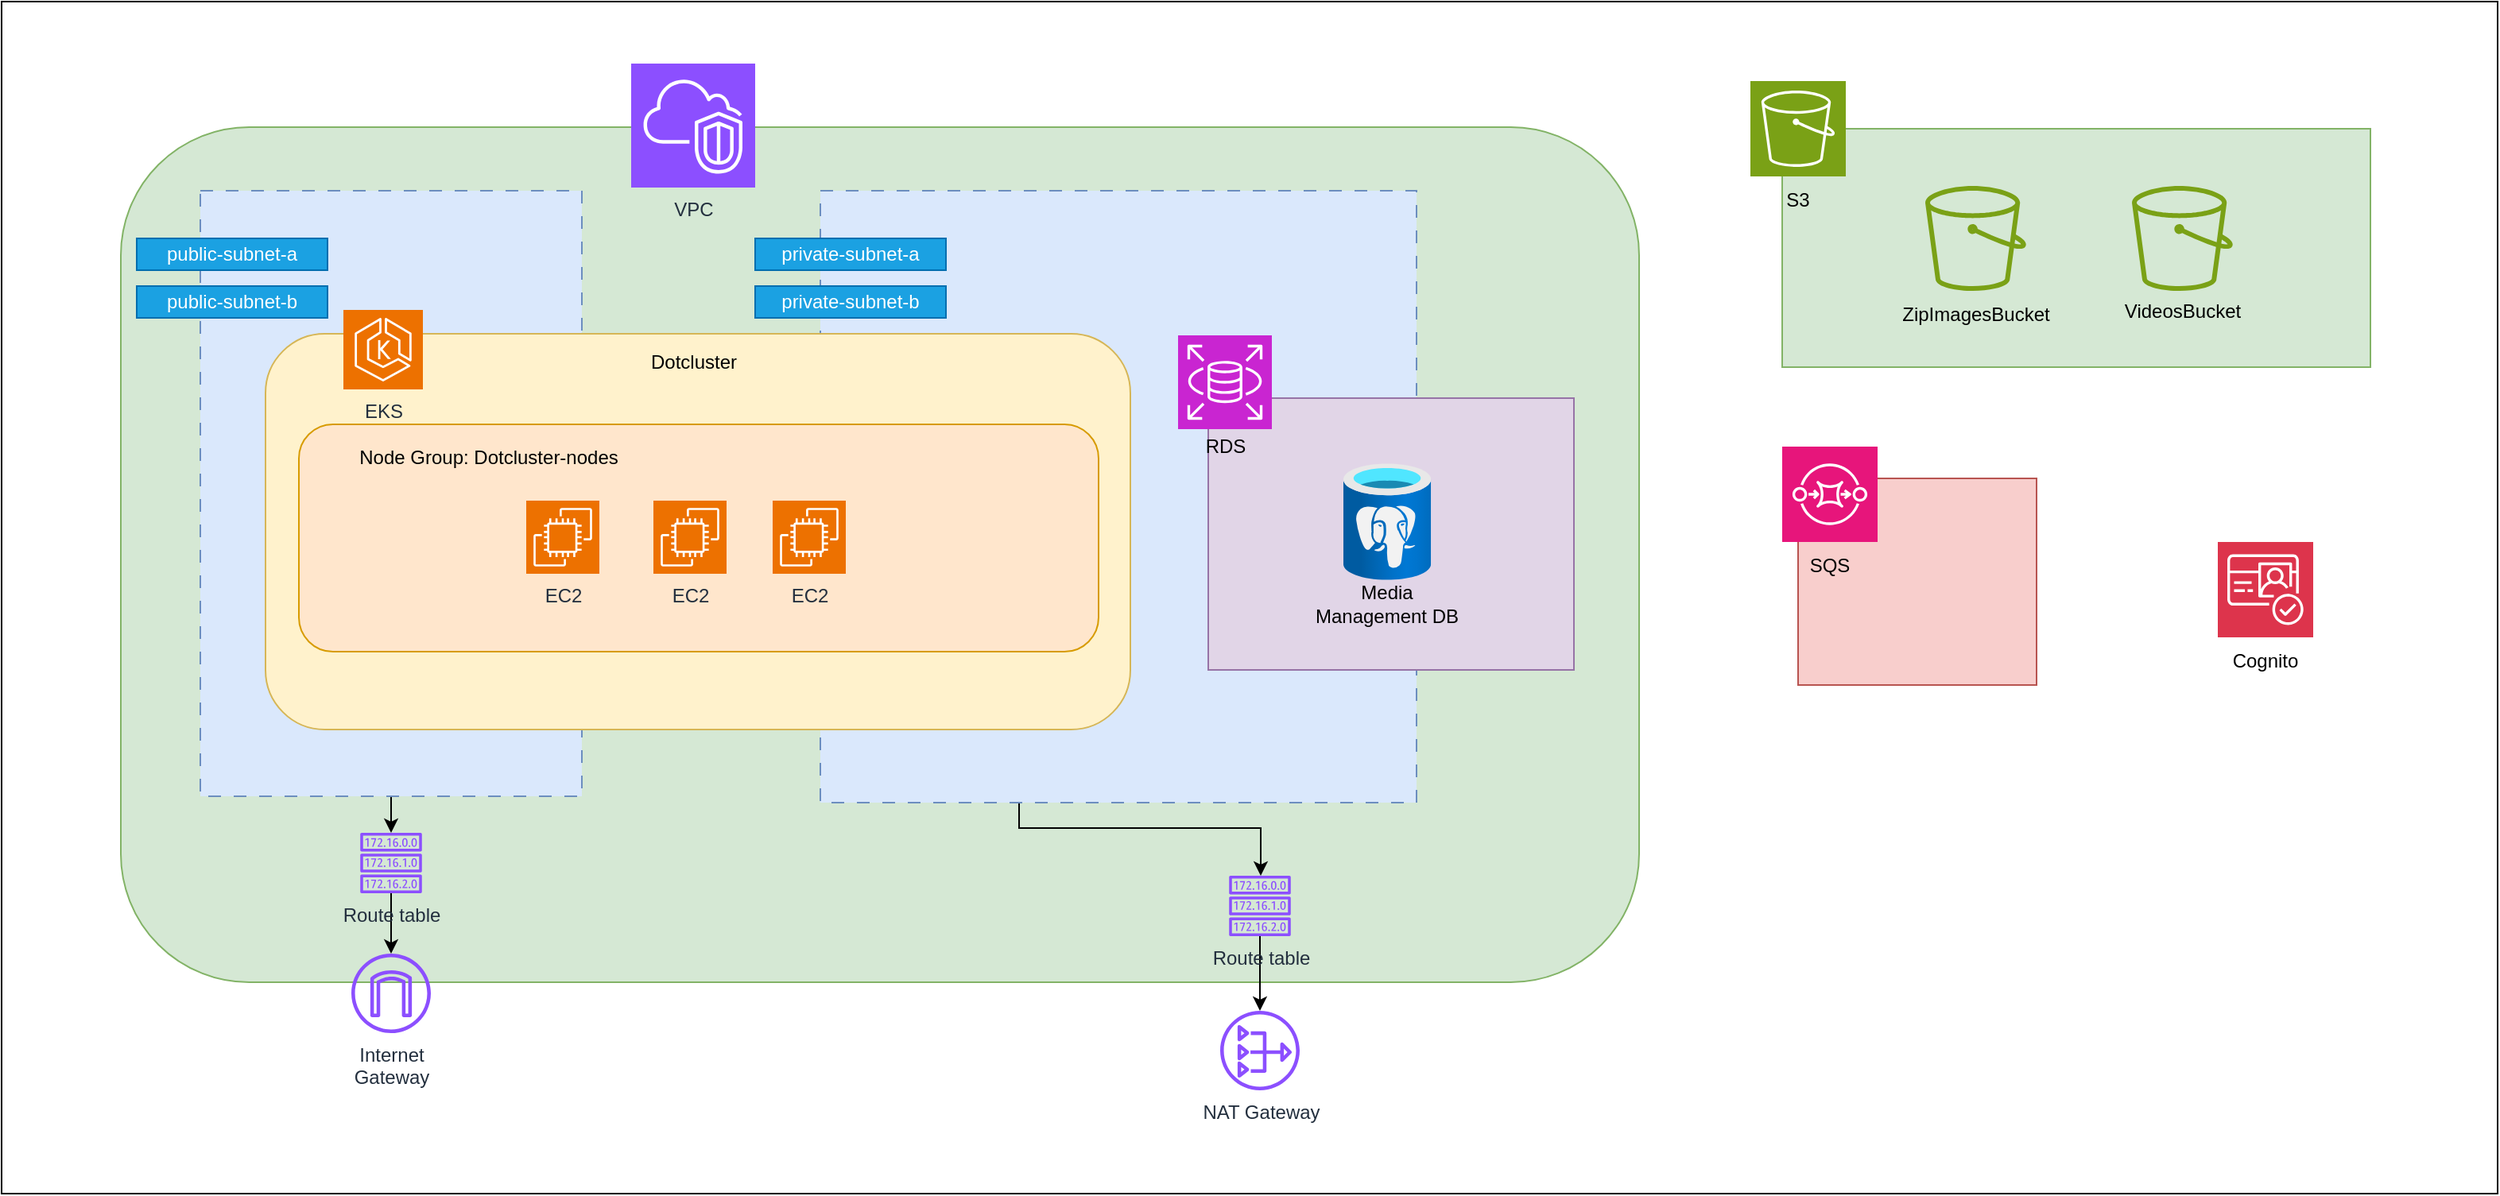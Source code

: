 <mxfile version="26.0.11">
  <diagram name="Page-1" id="Z7Ey0U0z99MRVi9VGYC4">
    <mxGraphModel dx="2206" dy="1174" grid="1" gridSize="10" guides="1" tooltips="1" connect="1" arrows="1" fold="1" page="1" pageScale="1" pageWidth="827" pageHeight="1169" math="0" shadow="0">
      <root>
        <mxCell id="0" />
        <mxCell id="1" parent="0" />
        <mxCell id="E0rnbA16oz293dt33sfK-1" value="" style="rounded=0;whiteSpace=wrap;html=1;" parent="1" vertex="1">
          <mxGeometry x="200" y="80" width="1570" height="750" as="geometry" />
        </mxCell>
        <mxCell id="E0rnbA16oz293dt33sfK-2" value="" style="rounded=1;whiteSpace=wrap;html=1;fillColor=#d5e8d4;strokeColor=#82b366;" parent="1" vertex="1">
          <mxGeometry x="275" y="159" width="955" height="538" as="geometry" />
        </mxCell>
        <mxCell id="E0rnbA16oz293dt33sfK-3" style="edgeStyle=orthogonalEdgeStyle;rounded=0;orthogonalLoop=1;jettySize=auto;html=1;" parent="1" source="E0rnbA16oz293dt33sfK-4" target="E0rnbA16oz293dt33sfK-29" edge="1">
          <mxGeometry relative="1" as="geometry">
            <Array as="points">
              <mxPoint x="840" y="600" />
              <mxPoint x="992" y="600" />
            </Array>
          </mxGeometry>
        </mxCell>
        <mxCell id="E0rnbA16oz293dt33sfK-4" value="" style="rounded=0;whiteSpace=wrap;html=1;fillColor=#dae8fc;strokeColor=#6c8ebf;dashed=1;dashPattern=8 8;" parent="1" vertex="1">
          <mxGeometry x="715" y="199" width="375" height="385" as="geometry" />
        </mxCell>
        <mxCell id="E0rnbA16oz293dt33sfK-5" style="edgeStyle=orthogonalEdgeStyle;rounded=0;orthogonalLoop=1;jettySize=auto;html=1;" parent="1" source="E0rnbA16oz293dt33sfK-6" target="E0rnbA16oz293dt33sfK-27" edge="1">
          <mxGeometry relative="1" as="geometry" />
        </mxCell>
        <mxCell id="E0rnbA16oz293dt33sfK-6" value="" style="rounded=0;whiteSpace=wrap;html=1;fillColor=#dae8fc;strokeColor=#6c8ebf;dashed=1;dashPattern=8 8;" parent="1" vertex="1">
          <mxGeometry x="325" y="199" width="240" height="381" as="geometry" />
        </mxCell>
        <mxCell id="E0rnbA16oz293dt33sfK-7" value="" style="group" parent="1" vertex="1" connectable="0">
          <mxGeometry x="596" y="119" width="78" height="108" as="geometry" />
        </mxCell>
        <mxCell id="E0rnbA16oz293dt33sfK-8" value="VPC" style="sketch=0;points=[[0,0,0],[0.25,0,0],[0.5,0,0],[0.75,0,0],[1,0,0],[0,1,0],[0.25,1,0],[0.5,1,0],[0.75,1,0],[1,1,0],[0,0.25,0],[0,0.5,0],[0,0.75,0],[1,0.25,0],[1,0.5,0],[1,0.75,0]];outlineConnect=0;fontColor=#232F3E;fillColor=#8C4FFF;strokeColor=#ffffff;dashed=0;verticalLabelPosition=bottom;verticalAlign=top;align=center;html=1;fontSize=12;fontStyle=0;aspect=fixed;shape=mxgraph.aws4.resourceIcon;resIcon=mxgraph.aws4.vpc;" parent="E0rnbA16oz293dt33sfK-7" vertex="1">
          <mxGeometry width="78" height="78" as="geometry" />
        </mxCell>
        <mxCell id="E0rnbA16oz293dt33sfK-9" value="public-subnet-a" style="whiteSpace=wrap;html=1;fillColor=#1ba1e2;fontColor=#ffffff;strokeColor=#006EAF;" parent="1" vertex="1">
          <mxGeometry x="285" y="229" width="120" height="20" as="geometry" />
        </mxCell>
        <mxCell id="E0rnbA16oz293dt33sfK-10" value="public-subnet-b" style="whiteSpace=wrap;html=1;fillColor=#1ba1e2;fontColor=#ffffff;strokeColor=#006EAF;" parent="1" vertex="1">
          <mxGeometry x="285" y="259" width="120" height="20" as="geometry" />
        </mxCell>
        <mxCell id="E0rnbA16oz293dt33sfK-11" value="private-subnet-a" style="whiteSpace=wrap;html=1;fillColor=#1ba1e2;fontColor=#ffffff;strokeColor=#006EAF;" parent="1" vertex="1">
          <mxGeometry x="674" y="229" width="120" height="20" as="geometry" />
        </mxCell>
        <mxCell id="E0rnbA16oz293dt33sfK-12" value="private-subnet-b" style="whiteSpace=wrap;html=1;fillColor=#1ba1e2;fontColor=#ffffff;strokeColor=#006EAF;" parent="1" vertex="1">
          <mxGeometry x="674" y="259" width="120" height="20" as="geometry" />
        </mxCell>
        <mxCell id="E0rnbA16oz293dt33sfK-13" value="" style="rounded=1;whiteSpace=wrap;html=1;fillColor=#fff2cc;strokeColor=#d6b656;" parent="1" vertex="1">
          <mxGeometry x="366" y="289" width="544" height="249" as="geometry" />
        </mxCell>
        <mxCell id="E0rnbA16oz293dt33sfK-14" value="" style="group" parent="1" vertex="1" connectable="0">
          <mxGeometry x="415" y="274" width="50" height="71" as="geometry" />
        </mxCell>
        <mxCell id="E0rnbA16oz293dt33sfK-15" value="EKS" style="sketch=0;points=[[0,0,0],[0.25,0,0],[0.5,0,0],[0.75,0,0],[1,0,0],[0,1,0],[0.25,1,0],[0.5,1,0],[0.75,1,0],[1,1,0],[0,0.25,0],[0,0.5,0],[0,0.75,0],[1,0.25,0],[1,0.5,0],[1,0.75,0]];outlineConnect=0;fontColor=#232F3E;fillColor=#ED7100;strokeColor=#ffffff;dashed=0;verticalLabelPosition=bottom;verticalAlign=top;align=center;html=1;fontSize=12;fontStyle=0;aspect=fixed;shape=mxgraph.aws4.resourceIcon;resIcon=mxgraph.aws4.eks;" parent="E0rnbA16oz293dt33sfK-14" vertex="1">
          <mxGeometry width="50" height="50" as="geometry" />
        </mxCell>
        <mxCell id="E0rnbA16oz293dt33sfK-16" value="" style="group" parent="1" vertex="1" connectable="0">
          <mxGeometry x="410" y="679" width="70" height="85" as="geometry" />
        </mxCell>
        <mxCell id="E0rnbA16oz293dt33sfK-17" value="Internet&lt;br&gt;Gateway" style="sketch=0;outlineConnect=0;fontColor=#232F3E;gradientColor=none;fillColor=#8C4FFF;strokeColor=none;dashed=0;verticalLabelPosition=bottom;verticalAlign=top;align=center;html=1;fontSize=12;fontStyle=0;aspect=fixed;pointerEvents=1;shape=mxgraph.aws4.internet_gateway;" parent="E0rnbA16oz293dt33sfK-16" vertex="1">
          <mxGeometry x="10" width="50" height="50" as="geometry" />
        </mxCell>
        <mxCell id="E0rnbA16oz293dt33sfK-18" value="" style="group" parent="1" vertex="1" connectable="0">
          <mxGeometry x="941.5" y="715" width="100" height="75" as="geometry" />
        </mxCell>
        <mxCell id="E0rnbA16oz293dt33sfK-19" value="NAT Gateway" style="sketch=0;outlineConnect=0;fontColor=#232F3E;gradientColor=none;fillColor=#8C4FFF;strokeColor=none;dashed=0;verticalLabelPosition=bottom;verticalAlign=top;align=center;html=1;fontSize=12;fontStyle=0;aspect=fixed;pointerEvents=1;shape=mxgraph.aws4.nat_gateway;" parent="E0rnbA16oz293dt33sfK-18" vertex="1">
          <mxGeometry x="25" width="50" height="50" as="geometry" />
        </mxCell>
        <mxCell id="E0rnbA16oz293dt33sfK-20" value="" style="rounded=1;whiteSpace=wrap;html=1;fillColor=#ffe6cc;strokeColor=#d79b00;" parent="1" vertex="1">
          <mxGeometry x="387" y="346" width="503" height="143" as="geometry" />
        </mxCell>
        <mxCell id="E0rnbA16oz293dt33sfK-21" value="Dotcluster" style="text;html=1;align=center;verticalAlign=middle;resizable=0;points=[];autosize=1;strokeColor=none;fillColor=none;" parent="1" vertex="1">
          <mxGeometry x="599" y="294" width="72" height="26" as="geometry" />
        </mxCell>
        <mxCell id="E0rnbA16oz293dt33sfK-22" value="Node Group: Dotcluster-nodes" style="text;html=1;align=center;verticalAlign=middle;resizable=0;points=[];autosize=1;strokeColor=none;fillColor=none;" parent="1" vertex="1">
          <mxGeometry x="415" y="354" width="181" height="26" as="geometry" />
        </mxCell>
        <mxCell id="E0rnbA16oz293dt33sfK-23" value="EC2" style="sketch=0;points=[[0,0,0],[0.25,0,0],[0.5,0,0],[0.75,0,0],[1,0,0],[0,1,0],[0.25,1,0],[0.5,1,0],[0.75,1,0],[1,1,0],[0,0.25,0],[0,0.5,0],[0,0.75,0],[1,0.25,0],[1,0.5,0],[1,0.75,0]];outlineConnect=0;fontColor=#232F3E;fillColor=#ED7100;strokeColor=#ffffff;dashed=0;verticalLabelPosition=bottom;verticalAlign=top;align=center;html=1;fontSize=12;fontStyle=0;aspect=fixed;shape=mxgraph.aws4.resourceIcon;resIcon=mxgraph.aws4.ec2;" parent="1" vertex="1">
          <mxGeometry x="530" y="394" width="46" height="46" as="geometry" />
        </mxCell>
        <mxCell id="E0rnbA16oz293dt33sfK-24" value="EC2" style="sketch=0;points=[[0,0,0],[0.25,0,0],[0.5,0,0],[0.75,0,0],[1,0,0],[0,1,0],[0.25,1,0],[0.5,1,0],[0.75,1,0],[1,1,0],[0,0.25,0],[0,0.5,0],[0,0.75,0],[1,0.25,0],[1,0.5,0],[1,0.75,0]];outlineConnect=0;fontColor=#232F3E;fillColor=#ED7100;strokeColor=#ffffff;dashed=0;verticalLabelPosition=bottom;verticalAlign=top;align=center;html=1;fontSize=12;fontStyle=0;aspect=fixed;shape=mxgraph.aws4.resourceIcon;resIcon=mxgraph.aws4.ec2;" parent="1" vertex="1">
          <mxGeometry x="610" y="394" width="46" height="46" as="geometry" />
        </mxCell>
        <mxCell id="E0rnbA16oz293dt33sfK-25" value="EC2" style="sketch=0;points=[[0,0,0],[0.25,0,0],[0.5,0,0],[0.75,0,0],[1,0,0],[0,1,0],[0.25,1,0],[0.5,1,0],[0.75,1,0],[1,1,0],[0,0.25,0],[0,0.5,0],[0,0.75,0],[1,0.25,0],[1,0.5,0],[1,0.75,0]];outlineConnect=0;fontColor=#232F3E;fillColor=#ED7100;strokeColor=#ffffff;dashed=0;verticalLabelPosition=bottom;verticalAlign=top;align=center;html=1;fontSize=12;fontStyle=0;aspect=fixed;shape=mxgraph.aws4.resourceIcon;resIcon=mxgraph.aws4.ec2;" parent="1" vertex="1">
          <mxGeometry x="685" y="394" width="46" height="46" as="geometry" />
        </mxCell>
        <mxCell id="E0rnbA16oz293dt33sfK-26" style="edgeStyle=orthogonalEdgeStyle;rounded=0;orthogonalLoop=1;jettySize=auto;html=1;" parent="1" source="E0rnbA16oz293dt33sfK-27" target="E0rnbA16oz293dt33sfK-17" edge="1">
          <mxGeometry relative="1" as="geometry" />
        </mxCell>
        <mxCell id="E0rnbA16oz293dt33sfK-27" value="Route table" style="sketch=0;outlineConnect=0;fontColor=#232F3E;gradientColor=none;fillColor=#8C4FFF;strokeColor=none;dashed=0;verticalLabelPosition=bottom;verticalAlign=top;align=center;html=1;fontSize=12;fontStyle=0;aspect=fixed;pointerEvents=1;shape=mxgraph.aws4.route_table;" parent="1" vertex="1">
          <mxGeometry x="425.5" y="603" width="39" height="38" as="geometry" />
        </mxCell>
        <mxCell id="E0rnbA16oz293dt33sfK-28" style="edgeStyle=orthogonalEdgeStyle;rounded=0;orthogonalLoop=1;jettySize=auto;html=1;" parent="1" source="E0rnbA16oz293dt33sfK-29" target="E0rnbA16oz293dt33sfK-19" edge="1">
          <mxGeometry relative="1" as="geometry" />
        </mxCell>
        <mxCell id="E0rnbA16oz293dt33sfK-29" value="Route table" style="sketch=0;outlineConnect=0;fontColor=#232F3E;gradientColor=none;fillColor=#8C4FFF;strokeColor=none;dashed=0;verticalLabelPosition=bottom;verticalAlign=top;align=center;html=1;fontSize=12;fontStyle=0;aspect=fixed;pointerEvents=1;shape=mxgraph.aws4.route_table;" parent="1" vertex="1">
          <mxGeometry x="972" y="630" width="39" height="38" as="geometry" />
        </mxCell>
        <mxCell id="AycsnPKM38HzW4_f1Zu2-22" value="" style="group" vertex="1" connectable="0" parent="1">
          <mxGeometry x="1594" y="420" width="60" height="90" as="geometry" />
        </mxCell>
        <mxCell id="AycsnPKM38HzW4_f1Zu2-4" value="" style="sketch=0;points=[[0,0,0],[0.25,0,0],[0.5,0,0],[0.75,0,0],[1,0,0],[0,1,0],[0.25,1,0],[0.5,1,0],[0.75,1,0],[1,1,0],[0,0.25,0],[0,0.5,0],[0,0.75,0],[1,0.25,0],[1,0.5,0],[1,0.75,0]];outlineConnect=0;fontColor=#232F3E;fillColor=#DD344C;strokeColor=#ffffff;dashed=0;verticalLabelPosition=bottom;verticalAlign=top;align=center;html=1;fontSize=12;fontStyle=0;aspect=fixed;shape=mxgraph.aws4.resourceIcon;resIcon=mxgraph.aws4.cognito;" vertex="1" parent="AycsnPKM38HzW4_f1Zu2-22">
          <mxGeometry width="60" height="60" as="geometry" />
        </mxCell>
        <mxCell id="AycsnPKM38HzW4_f1Zu2-14" value="Cognito" style="text;html=1;align=center;verticalAlign=middle;whiteSpace=wrap;rounded=0;" vertex="1" parent="AycsnPKM38HzW4_f1Zu2-22">
          <mxGeometry y="60" width="60" height="30" as="geometry" />
        </mxCell>
        <mxCell id="AycsnPKM38HzW4_f1Zu2-51" value="" style="group" vertex="1" connectable="0" parent="1">
          <mxGeometry x="1320" y="360" width="160" height="150" as="geometry" />
        </mxCell>
        <mxCell id="AycsnPKM38HzW4_f1Zu2-49" value="" style="rounded=0;whiteSpace=wrap;html=1;fillColor=#f8cecc;strokeColor=#b85450;" vertex="1" parent="AycsnPKM38HzW4_f1Zu2-51">
          <mxGeometry x="10" y="20" width="150" height="130" as="geometry" />
        </mxCell>
        <mxCell id="AycsnPKM38HzW4_f1Zu2-20" value="" style="group" vertex="1" connectable="0" parent="AycsnPKM38HzW4_f1Zu2-51">
          <mxGeometry width="60" height="90" as="geometry" />
        </mxCell>
        <mxCell id="AycsnPKM38HzW4_f1Zu2-15" value="SQS" style="text;html=1;align=center;verticalAlign=middle;whiteSpace=wrap;rounded=0;" vertex="1" parent="AycsnPKM38HzW4_f1Zu2-20">
          <mxGeometry y="60" width="60" height="30" as="geometry" />
        </mxCell>
        <mxCell id="AycsnPKM38HzW4_f1Zu2-10" value="" style="sketch=0;points=[[0,0,0],[0.25,0,0],[0.5,0,0],[0.75,0,0],[1,0,0],[0,1,0],[0.25,1,0],[0.5,1,0],[0.75,1,0],[1,1,0],[0,0.25,0],[0,0.5,0],[0,0.75,0],[1,0.25,0],[1,0.5,0],[1,0.75,0]];outlineConnect=0;fontColor=#232F3E;fillColor=#E7157B;strokeColor=#ffffff;dashed=0;verticalLabelPosition=bottom;verticalAlign=top;align=center;html=1;fontSize=12;fontStyle=0;aspect=fixed;shape=mxgraph.aws4.resourceIcon;resIcon=mxgraph.aws4.sqs;" vertex="1" parent="AycsnPKM38HzW4_f1Zu2-20">
          <mxGeometry width="60" height="60" as="geometry" />
        </mxCell>
        <mxCell id="AycsnPKM38HzW4_f1Zu2-35" value="" style="group" vertex="1" connectable="0" parent="1">
          <mxGeometry x="940" y="290" width="396.28" height="255.25" as="geometry" />
        </mxCell>
        <mxCell id="AycsnPKM38HzW4_f1Zu2-29" value="" style="rounded=0;whiteSpace=wrap;html=1;fillColor=#e1d5e7;strokeColor=#9673a6;" vertex="1" parent="AycsnPKM38HzW4_f1Zu2-35">
          <mxGeometry x="19" y="39.5" width="230" height="171" as="geometry" />
        </mxCell>
        <mxCell id="AycsnPKM38HzW4_f1Zu2-21" value="" style="group" vertex="1" connectable="0" parent="AycsnPKM38HzW4_f1Zu2-35">
          <mxGeometry x="79" y="80.5" width="105.06" height="103.5" as="geometry" />
        </mxCell>
        <mxCell id="AycsnPKM38HzW4_f1Zu2-3" value="" style="image;aspect=fixed;html=1;points=[];align=center;fontSize=12;image=img/lib/azure2/databases/Azure_Database_PostgreSQL_Server.svg;" vertex="1" parent="AycsnPKM38HzW4_f1Zu2-21">
          <mxGeometry x="24.97" width="55.13" height="73.5" as="geometry" />
        </mxCell>
        <mxCell id="AycsnPKM38HzW4_f1Zu2-13" value="Media Management DB" style="text;html=1;align=center;verticalAlign=middle;whiteSpace=wrap;rounded=0;" vertex="1" parent="AycsnPKM38HzW4_f1Zu2-21">
          <mxGeometry y="73.5" width="105.06" height="30" as="geometry" />
        </mxCell>
        <mxCell id="AycsnPKM38HzW4_f1Zu2-33" value="" style="sketch=0;points=[[0,0,0],[0.25,0,0],[0.5,0,0],[0.75,0,0],[1,0,0],[0,1,0],[0.25,1,0],[0.5,1,0],[0.75,1,0],[1,1,0],[0,0.25,0],[0,0.5,0],[0,0.75,0],[1,0.25,0],[1,0.5,0],[1,0.75,0]];outlineConnect=0;fontColor=#232F3E;fillColor=#C925D1;strokeColor=#ffffff;dashed=0;verticalLabelPosition=bottom;verticalAlign=top;align=center;html=1;fontSize=12;fontStyle=0;aspect=fixed;shape=mxgraph.aws4.resourceIcon;resIcon=mxgraph.aws4.rds;" vertex="1" parent="AycsnPKM38HzW4_f1Zu2-35">
          <mxGeometry width="59" height="59" as="geometry" />
        </mxCell>
        <mxCell id="AycsnPKM38HzW4_f1Zu2-34" value="RDS" style="text;html=1;align=center;verticalAlign=middle;whiteSpace=wrap;rounded=0;" vertex="1" parent="AycsnPKM38HzW4_f1Zu2-35">
          <mxGeometry y="54.5" width="60" height="30" as="geometry" />
        </mxCell>
        <mxCell id="AycsnPKM38HzW4_f1Zu2-56" value="" style="group" vertex="1" connectable="0" parent="1">
          <mxGeometry x="1300" y="130" width="390" height="180" as="geometry" />
        </mxCell>
        <mxCell id="AycsnPKM38HzW4_f1Zu2-36" value="" style="rounded=0;whiteSpace=wrap;html=1;fillColor=#d5e8d4;strokeColor=#82b366;" vertex="1" parent="AycsnPKM38HzW4_f1Zu2-56">
          <mxGeometry x="20" y="30" width="370" height="150" as="geometry" />
        </mxCell>
        <mxCell id="AycsnPKM38HzW4_f1Zu2-39" value="" style="group" vertex="1" connectable="0" parent="AycsnPKM38HzW4_f1Zu2-56">
          <mxGeometry width="60" height="90" as="geometry" />
        </mxCell>
        <mxCell id="AycsnPKM38HzW4_f1Zu2-37" value="" style="sketch=0;points=[[0,0,0],[0.25,0,0],[0.5,0,0],[0.75,0,0],[1,0,0],[0,1,0],[0.25,1,0],[0.5,1,0],[0.75,1,0],[1,1,0],[0,0.25,0],[0,0.5,0],[0,0.75,0],[1,0.25,0],[1,0.5,0],[1,0.75,0]];outlineConnect=0;fontColor=#232F3E;fillColor=#7AA116;strokeColor=#ffffff;dashed=0;verticalLabelPosition=bottom;verticalAlign=top;align=center;html=1;fontSize=12;fontStyle=0;aspect=fixed;shape=mxgraph.aws4.resourceIcon;resIcon=mxgraph.aws4.s3;" vertex="1" parent="AycsnPKM38HzW4_f1Zu2-39">
          <mxGeometry width="60" height="60" as="geometry" />
        </mxCell>
        <mxCell id="AycsnPKM38HzW4_f1Zu2-38" value="S3" style="text;html=1;align=center;verticalAlign=middle;whiteSpace=wrap;rounded=0;" vertex="1" parent="AycsnPKM38HzW4_f1Zu2-39">
          <mxGeometry y="60" width="60" height="30" as="geometry" />
        </mxCell>
        <mxCell id="AycsnPKM38HzW4_f1Zu2-41" value="" style="group" vertex="1" connectable="0" parent="AycsnPKM38HzW4_f1Zu2-56">
          <mxGeometry x="110" y="66" width="63.46" height="96" as="geometry" />
        </mxCell>
        <mxCell id="AycsnPKM38HzW4_f1Zu2-17" value="ZipImagesBucket" style="text;html=1;align=center;verticalAlign=middle;whiteSpace=wrap;rounded=0;" vertex="1" parent="AycsnPKM38HzW4_f1Zu2-41">
          <mxGeometry x="1.73" y="66" width="60" height="30" as="geometry" />
        </mxCell>
        <mxCell id="AycsnPKM38HzW4_f1Zu2-40" value="" style="sketch=0;outlineConnect=0;fontColor=#232F3E;gradientColor=none;fillColor=#7AA116;strokeColor=none;dashed=0;verticalLabelPosition=bottom;verticalAlign=top;align=center;html=1;fontSize=12;fontStyle=0;aspect=fixed;pointerEvents=1;shape=mxgraph.aws4.bucket;" vertex="1" parent="AycsnPKM38HzW4_f1Zu2-41">
          <mxGeometry width="63.46" height="66" as="geometry" />
        </mxCell>
        <mxCell id="AycsnPKM38HzW4_f1Zu2-46" value="" style="group" vertex="1" connectable="0" parent="AycsnPKM38HzW4_f1Zu2-56">
          <mxGeometry x="240" y="66" width="63.46" height="94" as="geometry" />
        </mxCell>
        <mxCell id="AycsnPKM38HzW4_f1Zu2-16" value="VideosBucket" style="text;html=1;align=center;verticalAlign=middle;whiteSpace=wrap;rounded=0;" vertex="1" parent="AycsnPKM38HzW4_f1Zu2-46">
          <mxGeometry x="1.73" y="64" width="60" height="30" as="geometry" />
        </mxCell>
        <mxCell id="AycsnPKM38HzW4_f1Zu2-45" value="" style="sketch=0;outlineConnect=0;fontColor=#232F3E;gradientColor=none;fillColor=#7AA116;strokeColor=none;dashed=0;verticalLabelPosition=bottom;verticalAlign=top;align=center;html=1;fontSize=12;fontStyle=0;aspect=fixed;pointerEvents=1;shape=mxgraph.aws4.bucket;" vertex="1" parent="AycsnPKM38HzW4_f1Zu2-46">
          <mxGeometry width="63.46" height="66" as="geometry" />
        </mxCell>
      </root>
    </mxGraphModel>
  </diagram>
</mxfile>
